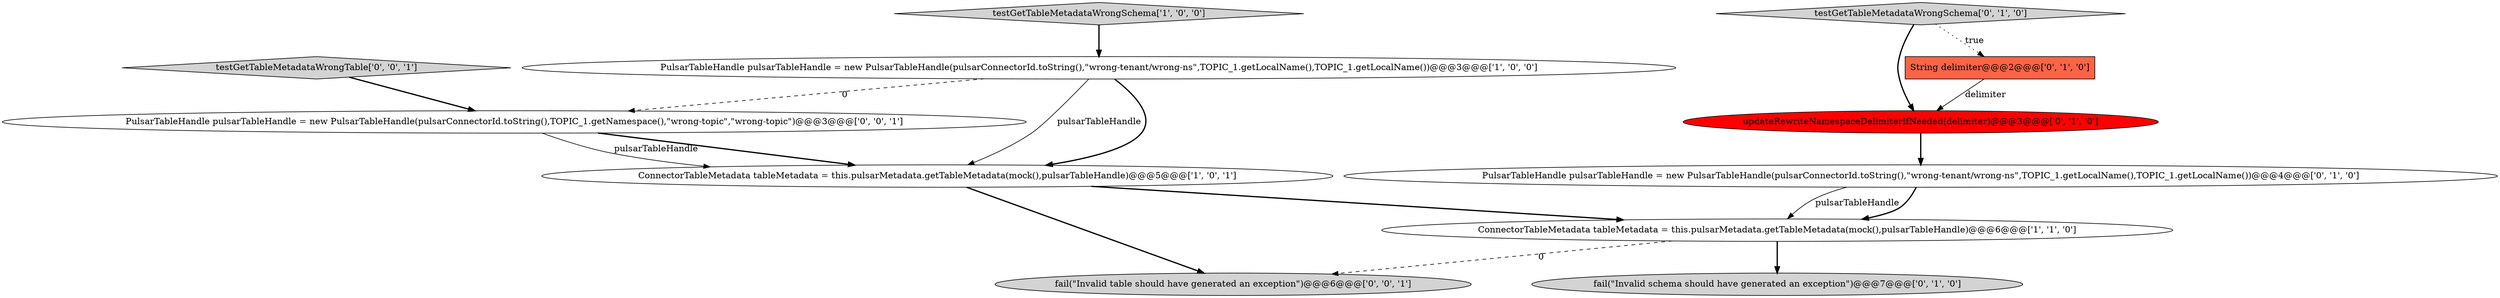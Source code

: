digraph {
1 [style = filled, label = "ConnectorTableMetadata tableMetadata = this.pulsarMetadata.getTableMetadata(mock(),pulsarTableHandle)@@@6@@@['1', '1', '0']", fillcolor = white, shape = ellipse image = "AAA0AAABBB1BBB"];
4 [style = filled, label = "fail(\"Invalid schema should have generated an exception\")@@@7@@@['0', '1', '0']", fillcolor = lightgray, shape = ellipse image = "AAA0AAABBB2BBB"];
3 [style = filled, label = "PulsarTableHandle pulsarTableHandle = new PulsarTableHandle(pulsarConnectorId.toString(),\"wrong-tenant/wrong-ns\",TOPIC_1.getLocalName(),TOPIC_1.getLocalName())@@@3@@@['1', '0', '0']", fillcolor = white, shape = ellipse image = "AAA0AAABBB1BBB"];
10 [style = filled, label = "PulsarTableHandle pulsarTableHandle = new PulsarTableHandle(pulsarConnectorId.toString(),TOPIC_1.getNamespace(),\"wrong-topic\",\"wrong-topic\")@@@3@@@['0', '0', '1']", fillcolor = white, shape = ellipse image = "AAA0AAABBB3BBB"];
11 [style = filled, label = "fail(\"Invalid table should have generated an exception\")@@@6@@@['0', '0', '1']", fillcolor = lightgray, shape = ellipse image = "AAA0AAABBB3BBB"];
7 [style = filled, label = "testGetTableMetadataWrongSchema['0', '1', '0']", fillcolor = lightgray, shape = diamond image = "AAA0AAABBB2BBB"];
9 [style = filled, label = "testGetTableMetadataWrongTable['0', '0', '1']", fillcolor = lightgray, shape = diamond image = "AAA0AAABBB3BBB"];
2 [style = filled, label = "testGetTableMetadataWrongSchema['1', '0', '0']", fillcolor = lightgray, shape = diamond image = "AAA0AAABBB1BBB"];
0 [style = filled, label = "ConnectorTableMetadata tableMetadata = this.pulsarMetadata.getTableMetadata(mock(),pulsarTableHandle)@@@5@@@['1', '0', '1']", fillcolor = white, shape = ellipse image = "AAA0AAABBB1BBB"];
8 [style = filled, label = "String delimiter@@@2@@@['0', '1', '0']", fillcolor = tomato, shape = box image = "AAA1AAABBB2BBB"];
5 [style = filled, label = "updateRewriteNamespaceDelimiterIfNeeded(delimiter)@@@3@@@['0', '1', '0']", fillcolor = red, shape = ellipse image = "AAA1AAABBB2BBB"];
6 [style = filled, label = "PulsarTableHandle pulsarTableHandle = new PulsarTableHandle(pulsarConnectorId.toString(),\"wrong-tenant/wrong-ns\",TOPIC_1.getLocalName(),TOPIC_1.getLocalName())@@@4@@@['0', '1', '0']", fillcolor = white, shape = ellipse image = "AAA0AAABBB2BBB"];
8->5 [style = solid, label="delimiter"];
6->1 [style = solid, label="pulsarTableHandle"];
6->1 [style = bold, label=""];
10->0 [style = bold, label=""];
0->11 [style = bold, label=""];
1->4 [style = bold, label=""];
7->5 [style = bold, label=""];
3->10 [style = dashed, label="0"];
10->0 [style = solid, label="pulsarTableHandle"];
3->0 [style = solid, label="pulsarTableHandle"];
5->6 [style = bold, label=""];
9->10 [style = bold, label=""];
7->8 [style = dotted, label="true"];
1->11 [style = dashed, label="0"];
0->1 [style = bold, label=""];
3->0 [style = bold, label=""];
2->3 [style = bold, label=""];
}
